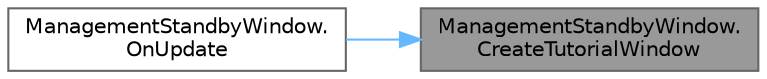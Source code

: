 digraph "ManagementStandbyWindow.CreateTutorialWindow"
{
 // LATEX_PDF_SIZE
  bgcolor="transparent";
  edge [fontname=Helvetica,fontsize=10,labelfontname=Helvetica,labelfontsize=10];
  node [fontname=Helvetica,fontsize=10,shape=box,height=0.2,width=0.4];
  rankdir="RL";
  Node1 [id="Node000001",label="ManagementStandbyWindow.\lCreateTutorialWindow",height=0.2,width=0.4,color="gray40", fillcolor="grey60", style="filled", fontcolor="black",tooltip=" "];
  Node1 -> Node2 [id="edge1_Node000001_Node000002",dir="back",color="steelblue1",style="solid",tooltip=" "];
  Node2 [id="Node000002",label="ManagementStandbyWindow.\lOnUpdate",height=0.2,width=0.4,color="grey40", fillcolor="white", style="filled",URL="$class_management_standby_window.html#a99df7f1e88b16f2618a6fc26d76a2470",tooltip=" "];
}
